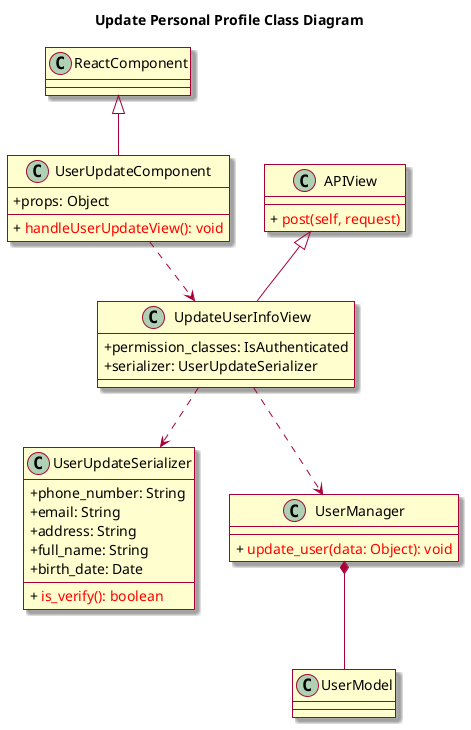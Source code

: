 @startuml
skin rose 
skinparam ClassAttributeIconSize 0

title Update Personal Profile Class Diagram 

class ReactComponent

class UserUpdateComponent {
    + props: Object 
    + {method} <color:red> handleUserUpdateView(): void 
}

class UpdateUserInfoView {
    + permission_classes: IsAuthenticated
    + serializer: UserUpdateSerializer
}

class APIView {
    + {method} <color:red> post(self, request)
}

class UserUpdateSerializer {
    + phone_number: String 
    + email: String 
    + address: String 
    + full_name: String 
    + birth_date: Date 
    + {method} <color:red> is_verify(): boolean
}

class UserManager {
    + {method} <color:red> update_user(data: Object): void
}
class UserModel 

ReactComponent <|-- UserUpdateComponent
APIView <|-- UpdateUserInfoView
UserUpdateComponent ..> UpdateUserInfoView
UpdateUserInfoView ..> UserUpdateSerializer
UpdateUserInfoView ..> UserManager
UserManager *-- UserModel
@enduml
